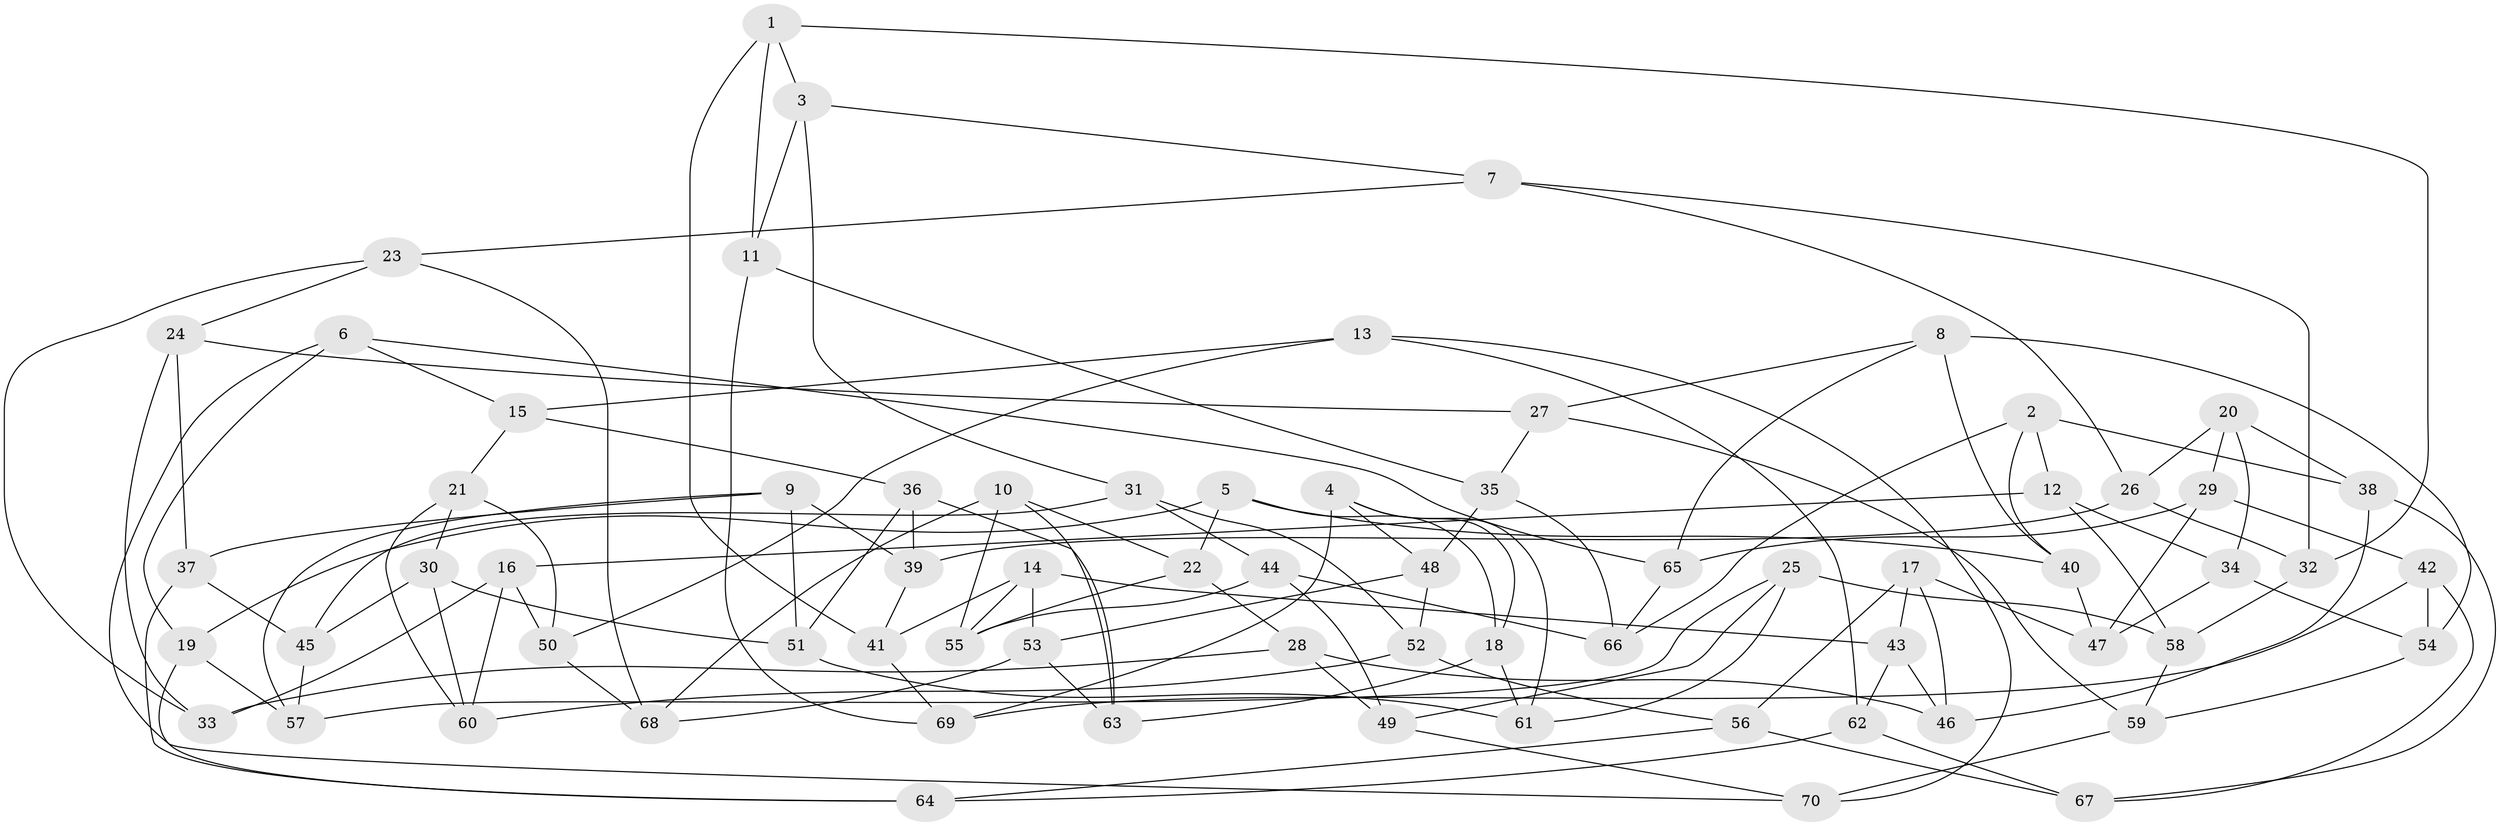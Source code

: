 // coarse degree distribution, {5: 0.05714285714285714, 7: 0.05714285714285714, 8: 0.05714285714285714, 3: 0.11428571428571428, 6: 0.11428571428571428, 9: 0.05714285714285714, 4: 0.5428571428571428}
// Generated by graph-tools (version 1.1) at 2025/54/03/04/25 22:54:06]
// undirected, 70 vertices, 140 edges
graph export_dot {
  node [color=gray90,style=filled];
  1;
  2;
  3;
  4;
  5;
  6;
  7;
  8;
  9;
  10;
  11;
  12;
  13;
  14;
  15;
  16;
  17;
  18;
  19;
  20;
  21;
  22;
  23;
  24;
  25;
  26;
  27;
  28;
  29;
  30;
  31;
  32;
  33;
  34;
  35;
  36;
  37;
  38;
  39;
  40;
  41;
  42;
  43;
  44;
  45;
  46;
  47;
  48;
  49;
  50;
  51;
  52;
  53;
  54;
  55;
  56;
  57;
  58;
  59;
  60;
  61;
  62;
  63;
  64;
  65;
  66;
  67;
  68;
  69;
  70;
  1 -- 32;
  1 -- 11;
  1 -- 3;
  1 -- 41;
  2 -- 40;
  2 -- 66;
  2 -- 38;
  2 -- 12;
  3 -- 7;
  3 -- 31;
  3 -- 11;
  4 -- 48;
  4 -- 61;
  4 -- 69;
  4 -- 18;
  5 -- 18;
  5 -- 19;
  5 -- 40;
  5 -- 22;
  6 -- 65;
  6 -- 15;
  6 -- 70;
  6 -- 19;
  7 -- 32;
  7 -- 23;
  7 -- 26;
  8 -- 40;
  8 -- 27;
  8 -- 54;
  8 -- 65;
  9 -- 39;
  9 -- 51;
  9 -- 37;
  9 -- 57;
  10 -- 63;
  10 -- 22;
  10 -- 68;
  10 -- 55;
  11 -- 69;
  11 -- 35;
  12 -- 34;
  12 -- 16;
  12 -- 58;
  13 -- 50;
  13 -- 70;
  13 -- 15;
  13 -- 62;
  14 -- 43;
  14 -- 55;
  14 -- 53;
  14 -- 41;
  15 -- 36;
  15 -- 21;
  16 -- 50;
  16 -- 60;
  16 -- 33;
  17 -- 56;
  17 -- 47;
  17 -- 46;
  17 -- 43;
  18 -- 63;
  18 -- 61;
  19 -- 57;
  19 -- 64;
  20 -- 34;
  20 -- 38;
  20 -- 29;
  20 -- 26;
  21 -- 60;
  21 -- 30;
  21 -- 50;
  22 -- 55;
  22 -- 28;
  23 -- 24;
  23 -- 33;
  23 -- 68;
  24 -- 27;
  24 -- 33;
  24 -- 37;
  25 -- 49;
  25 -- 58;
  25 -- 61;
  25 -- 57;
  26 -- 39;
  26 -- 32;
  27 -- 35;
  27 -- 59;
  28 -- 46;
  28 -- 49;
  28 -- 33;
  29 -- 65;
  29 -- 42;
  29 -- 47;
  30 -- 51;
  30 -- 60;
  30 -- 45;
  31 -- 52;
  31 -- 44;
  31 -- 45;
  32 -- 58;
  34 -- 47;
  34 -- 54;
  35 -- 66;
  35 -- 48;
  36 -- 39;
  36 -- 51;
  36 -- 63;
  37 -- 64;
  37 -- 45;
  38 -- 67;
  38 -- 46;
  39 -- 41;
  40 -- 47;
  41 -- 69;
  42 -- 54;
  42 -- 67;
  42 -- 69;
  43 -- 62;
  43 -- 46;
  44 -- 55;
  44 -- 66;
  44 -- 49;
  45 -- 57;
  48 -- 53;
  48 -- 52;
  49 -- 70;
  50 -- 68;
  51 -- 61;
  52 -- 60;
  52 -- 56;
  53 -- 68;
  53 -- 63;
  54 -- 59;
  56 -- 67;
  56 -- 64;
  58 -- 59;
  59 -- 70;
  62 -- 64;
  62 -- 67;
  65 -- 66;
}
